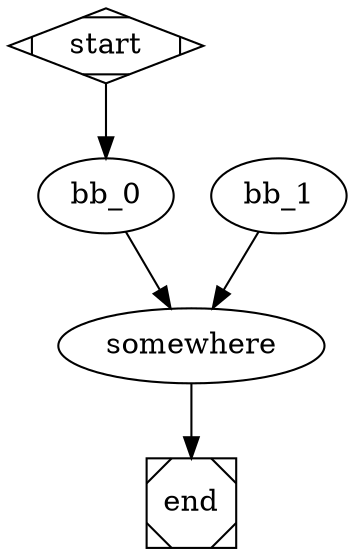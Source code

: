 digraph G {
	start [shape=Mdiamond]
	end [shape=Msquare]
	start -> bb_0
	bb_0 -> somewhere
	bb_1 -> somewhere
	somewhere -> end
}
